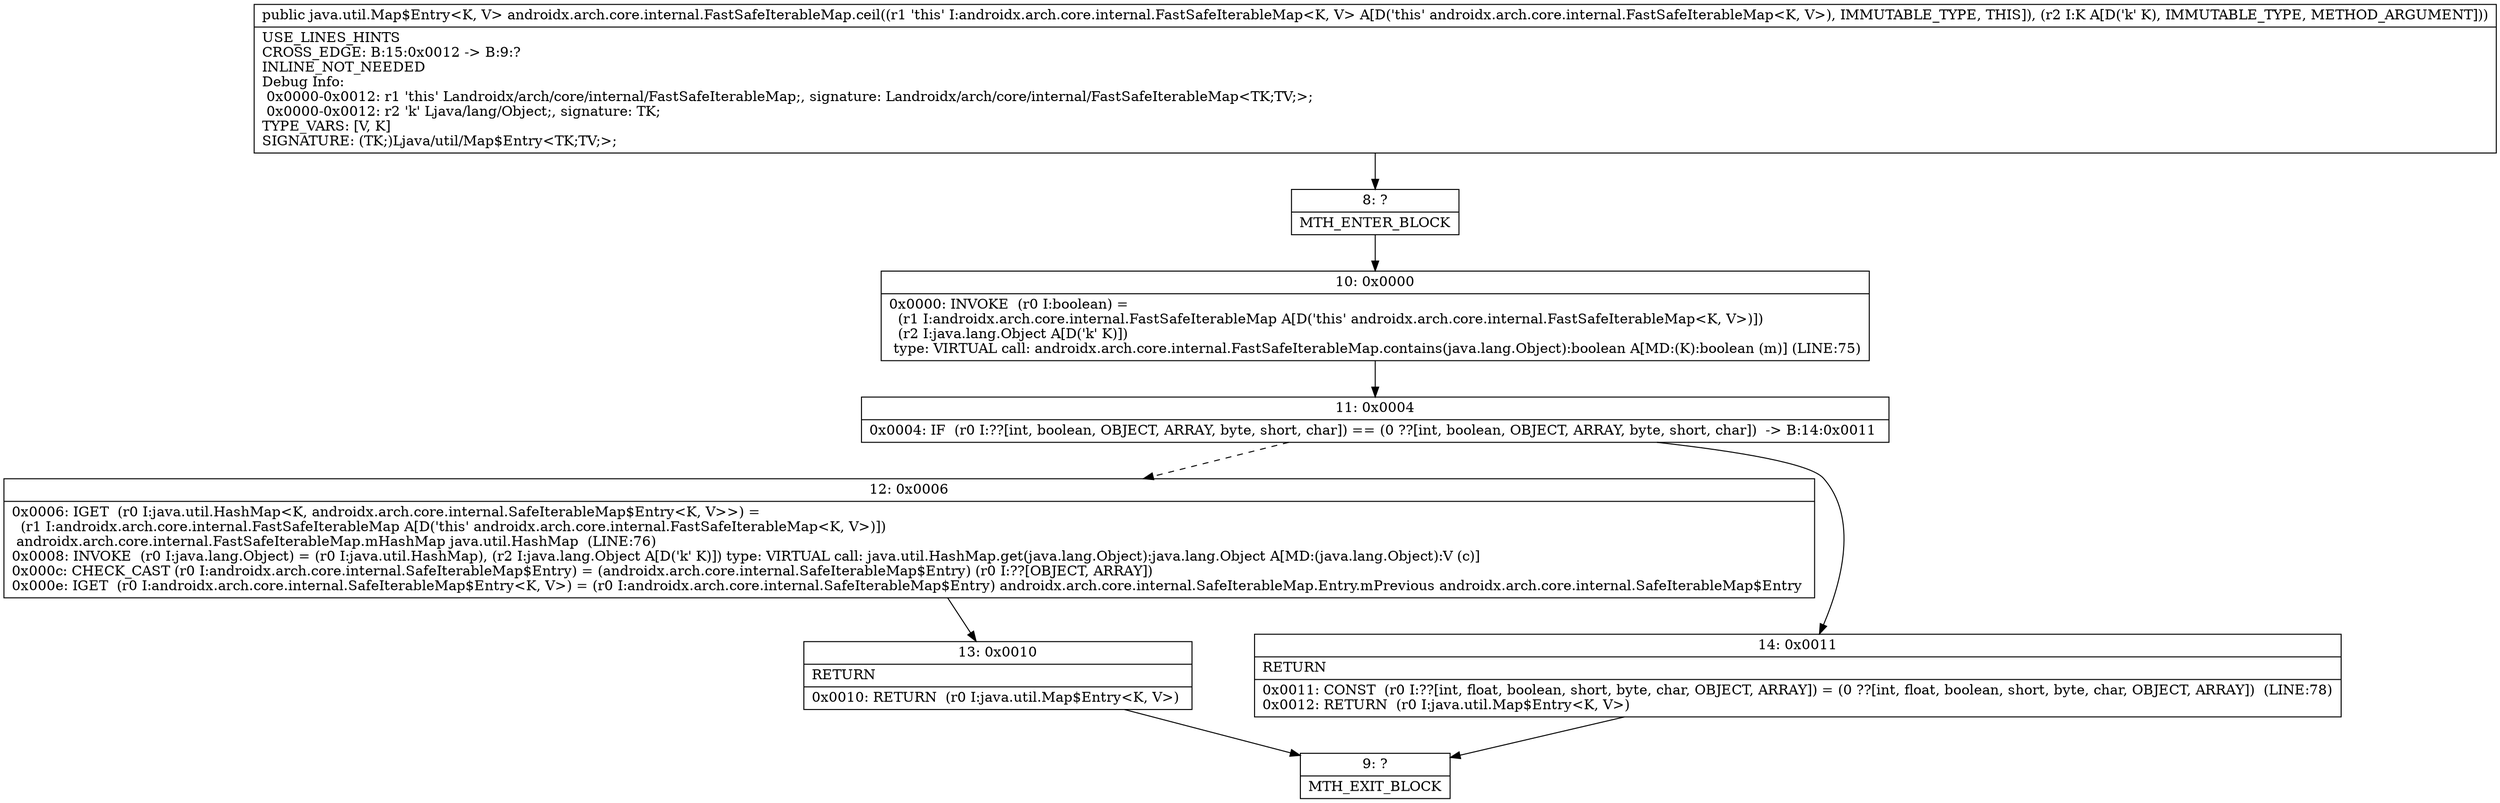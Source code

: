 digraph "CFG forandroidx.arch.core.internal.FastSafeIterableMap.ceil(Ljava\/lang\/Object;)Ljava\/util\/Map$Entry;" {
Node_8 [shape=record,label="{8\:\ ?|MTH_ENTER_BLOCK\l}"];
Node_10 [shape=record,label="{10\:\ 0x0000|0x0000: INVOKE  (r0 I:boolean) = \l  (r1 I:androidx.arch.core.internal.FastSafeIterableMap A[D('this' androidx.arch.core.internal.FastSafeIterableMap\<K, V\>)])\l  (r2 I:java.lang.Object A[D('k' K)])\l type: VIRTUAL call: androidx.arch.core.internal.FastSafeIterableMap.contains(java.lang.Object):boolean A[MD:(K):boolean (m)] (LINE:75)\l}"];
Node_11 [shape=record,label="{11\:\ 0x0004|0x0004: IF  (r0 I:??[int, boolean, OBJECT, ARRAY, byte, short, char]) == (0 ??[int, boolean, OBJECT, ARRAY, byte, short, char])  \-\> B:14:0x0011 \l}"];
Node_12 [shape=record,label="{12\:\ 0x0006|0x0006: IGET  (r0 I:java.util.HashMap\<K, androidx.arch.core.internal.SafeIterableMap$Entry\<K, V\>\>) = \l  (r1 I:androidx.arch.core.internal.FastSafeIterableMap A[D('this' androidx.arch.core.internal.FastSafeIterableMap\<K, V\>)])\l androidx.arch.core.internal.FastSafeIterableMap.mHashMap java.util.HashMap  (LINE:76)\l0x0008: INVOKE  (r0 I:java.lang.Object) = (r0 I:java.util.HashMap), (r2 I:java.lang.Object A[D('k' K)]) type: VIRTUAL call: java.util.HashMap.get(java.lang.Object):java.lang.Object A[MD:(java.lang.Object):V (c)]\l0x000c: CHECK_CAST (r0 I:androidx.arch.core.internal.SafeIterableMap$Entry) = (androidx.arch.core.internal.SafeIterableMap$Entry) (r0 I:??[OBJECT, ARRAY]) \l0x000e: IGET  (r0 I:androidx.arch.core.internal.SafeIterableMap$Entry\<K, V\>) = (r0 I:androidx.arch.core.internal.SafeIterableMap$Entry) androidx.arch.core.internal.SafeIterableMap.Entry.mPrevious androidx.arch.core.internal.SafeIterableMap$Entry \l}"];
Node_13 [shape=record,label="{13\:\ 0x0010|RETURN\l|0x0010: RETURN  (r0 I:java.util.Map$Entry\<K, V\>) \l}"];
Node_9 [shape=record,label="{9\:\ ?|MTH_EXIT_BLOCK\l}"];
Node_14 [shape=record,label="{14\:\ 0x0011|RETURN\l|0x0011: CONST  (r0 I:??[int, float, boolean, short, byte, char, OBJECT, ARRAY]) = (0 ??[int, float, boolean, short, byte, char, OBJECT, ARRAY])  (LINE:78)\l0x0012: RETURN  (r0 I:java.util.Map$Entry\<K, V\>) \l}"];
MethodNode[shape=record,label="{public java.util.Map$Entry\<K, V\> androidx.arch.core.internal.FastSafeIterableMap.ceil((r1 'this' I:androidx.arch.core.internal.FastSafeIterableMap\<K, V\> A[D('this' androidx.arch.core.internal.FastSafeIterableMap\<K, V\>), IMMUTABLE_TYPE, THIS]), (r2 I:K A[D('k' K), IMMUTABLE_TYPE, METHOD_ARGUMENT]))  | USE_LINES_HINTS\lCROSS_EDGE: B:15:0x0012 \-\> B:9:?\lINLINE_NOT_NEEDED\lDebug Info:\l  0x0000\-0x0012: r1 'this' Landroidx\/arch\/core\/internal\/FastSafeIterableMap;, signature: Landroidx\/arch\/core\/internal\/FastSafeIterableMap\<TK;TV;\>;\l  0x0000\-0x0012: r2 'k' Ljava\/lang\/Object;, signature: TK;\lTYPE_VARS: [V, K]\lSIGNATURE: (TK;)Ljava\/util\/Map$Entry\<TK;TV;\>;\l}"];
MethodNode -> Node_8;Node_8 -> Node_10;
Node_10 -> Node_11;
Node_11 -> Node_12[style=dashed];
Node_11 -> Node_14;
Node_12 -> Node_13;
Node_13 -> Node_9;
Node_14 -> Node_9;
}

